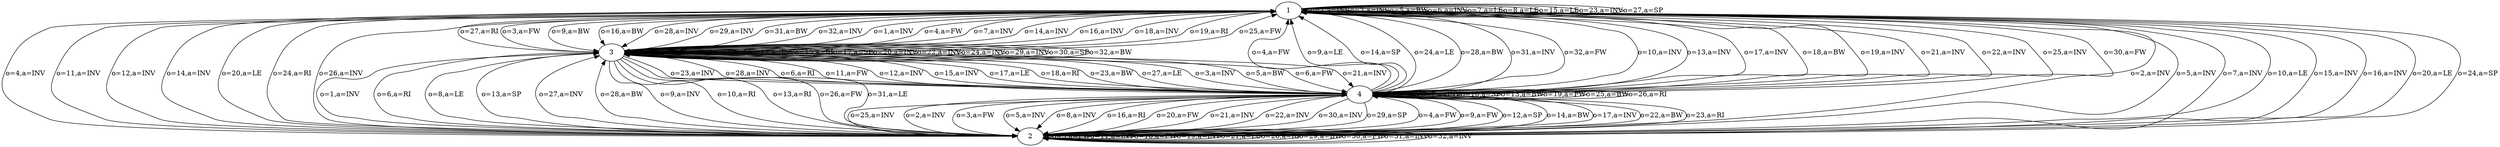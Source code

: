 digraph D {
1
1->1 [label="o=1,a=INV"]
1->1 [label="o=2,a=INV"]
1->3 [label="o=3,a=FW"]
1->2 [label="o=4,a=INV"]
1->1 [label="o=5,a=BW"]
1->1 [label="o=6,a=INV"]
1->1 [label="o=7,a=LE"]
1->1 [label="o=8,a=LE"]
1->3 [label="o=9,a=BW"]
1->4 [label="o=10,a=INV"]
1->2 [label="o=11,a=INV"]
1->2 [label="o=12,a=INV"]
1->4 [label="o=13,a=INV"]
1->2 [label="o=14,a=INV"]
1->1 [label="o=15,a=LE"]
1->3 [label="o=16,a=BW"]
1->4 [label="o=17,a=INV"]
1->4 [label="o=18,a=BW"]
1->4 [label="o=19,a=INV"]
1->2 [label="o=20,a=LE"]
1->4 [label="o=21,a=INV"]
1->4 [label="o=22,a=INV"]
1->1 [label="o=23,a=INV"]
1->2 [label="o=24,a=RI"]
1->4 [label="o=25,a=INV"]
1->2 [label="o=26,a=INV"]
1->1 [label="o=27,a=SP"]
1->3 [label="o=28,a=INV"]
1->3 [label="o=29,a=INV"]
1->4 [label="o=30,a=FW"]
1->3 [label="o=31,a=BW"]
1->3 [label="o=32,a=INV"]
2
2->3 [label="o=1,a=INV"]
2->1 [label="o=2,a=INV"]
2->2 [label="o=3,a=FW"]
2->4 [label="o=4,a=FW"]
2->1 [label="o=5,a=INV"]
2->3 [label="o=6,a=RI"]
2->1 [label="o=7,a=INV"]
2->3 [label="o=8,a=LE"]
2->4 [label="o=9,a=FW"]
2->1 [label="o=10,a=LE"]
2->2 [label="o=11,a=INV"]
2->4 [label="o=12,a=SP"]
2->3 [label="o=13,a=SP"]
2->4 [label="o=14,a=BW"]
2->1 [label="o=15,a=INV"]
2->1 [label="o=16,a=INV"]
2->4 [label="o=17,a=INV"]
2->2 [label="o=18,a=FW"]
2->2 [label="o=19,a=INV"]
2->1 [label="o=20,a=LE"]
2->2 [label="o=21,a=LE"]
2->4 [label="o=22,a=BW"]
2->4 [label="o=23,a=RI"]
2->1 [label="o=24,a=SP"]
2->4 [label="o=25,a=INV"]
2->2 [label="o=26,a=RI"]
2->3 [label="o=27,a=INV"]
2->3 [label="o=28,a=BW"]
2->2 [label="o=29,a=BW"]
2->2 [label="o=30,a=FW"]
2->2 [label="o=31,a=INV"]
2->2 [label="o=32,a=INV"]
3
3->1 [label="o=1,a=INV"]
3->3 [label="o=2,a=INV"]
3->4 [label="o=3,a=INV"]
3->1 [label="o=4,a=FW"]
3->4 [label="o=5,a=BW"]
3->4 [label="o=6,a=FW"]
3->1 [label="o=7,a=INV"]
3->3 [label="o=8,a=INV"]
3->2 [label="o=9,a=INV"]
3->2 [label="o=10,a=RI"]
3->3 [label="o=11,a=RI"]
3->3 [label="o=12,a=INV"]
3->2 [label="o=13,a=RI"]
3->1 [label="o=14,a=INV"]
3->3 [label="o=15,a=RI"]
3->1 [label="o=16,a=INV"]
3->3 [label="o=17,a=SP"]
3->1 [label="o=18,a=INV"]
3->1 [label="o=19,a=RI"]
3->3 [label="o=20,a=INV"]
3->4 [label="o=21,a=INV"]
3->3 [label="o=22,a=INV"]
3->4 [label="o=23,a=INV"]
3->3 [label="o=24,a=INV"]
3->1 [label="o=25,a=FW"]
3->2 [label="o=26,a=FW"]
3->1 [label="o=27,a=RI"]
3->4 [label="o=28,a=INV"]
3->3 [label="o=29,a=INV"]
3->3 [label="o=30,a=SP"]
3->2 [label="o=31,a=LE"]
3->3 [label="o=32,a=BW"]
4
4->4 [label="o=1,a=INV"]
4->2 [label="o=2,a=INV"]
4->2 [label="o=3,a=FW"]
4->1 [label="o=4,a=FW"]
4->2 [label="o=5,a=INV"]
4->3 [label="o=6,a=RI"]
4->4 [label="o=7,a=INV"]
4->2 [label="o=8,a=INV"]
4->1 [label="o=9,a=LE"]
4->4 [label="o=10,a=SP"]
4->3 [label="o=11,a=FW"]
4->3 [label="o=12,a=INV"]
4->4 [label="o=13,a=BW"]
4->1 [label="o=14,a=SP"]
4->3 [label="o=15,a=INV"]
4->2 [label="o=16,a=RI"]
4->3 [label="o=17,a=LE"]
4->3 [label="o=18,a=RI"]
4->4 [label="o=19,a=FW"]
4->2 [label="o=20,a=FW"]
4->2 [label="o=21,a=INV"]
4->2 [label="o=22,a=INV"]
4->3 [label="o=23,a=BW"]
4->1 [label="o=24,a=LE"]
4->4 [label="o=25,a=BW"]
4->4 [label="o=26,a=RI"]
4->3 [label="o=27,a=LE"]
4->1 [label="o=28,a=BW"]
4->2 [label="o=29,a=SP"]
4->2 [label="o=30,a=INV"]
4->1 [label="o=31,a=INV"]
4->1 [label="o=32,a=FW"]
}
